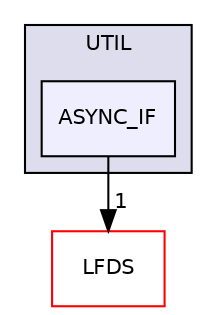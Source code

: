 digraph "UTIL/ASYNC_IF" {
  compound=true
  node [ fontsize="10", fontname="Helvetica"];
  edge [ labelfontsize="10", labelfontname="Helvetica"];
  subgraph clusterdir_589c038ec477796bd05e0ef97bb6baa5 {
    graph [ bgcolor="#ddddee", pencolor="black", label="UTIL" fontname="Helvetica", fontsize="10", URL="dir_589c038ec477796bd05e0ef97bb6baa5.html"]
  dir_055a25c8ec9db4dcdeca91af48e0a292 [shape=box, label="ASYNC_IF", style="filled", fillcolor="#eeeeff", pencolor="black", URL="dir_055a25c8ec9db4dcdeca91af48e0a292.html"];
  }
  dir_6c993a20b2850417027dd55d8e74caae [shape=box label="LFDS" fillcolor="white" style="filled" color="red" URL="dir_6c993a20b2850417027dd55d8e74caae.html"];
  dir_055a25c8ec9db4dcdeca91af48e0a292->dir_6c993a20b2850417027dd55d8e74caae [headlabel="1", labeldistance=1.5 headhref="dir_000049_000024.html"];
}
